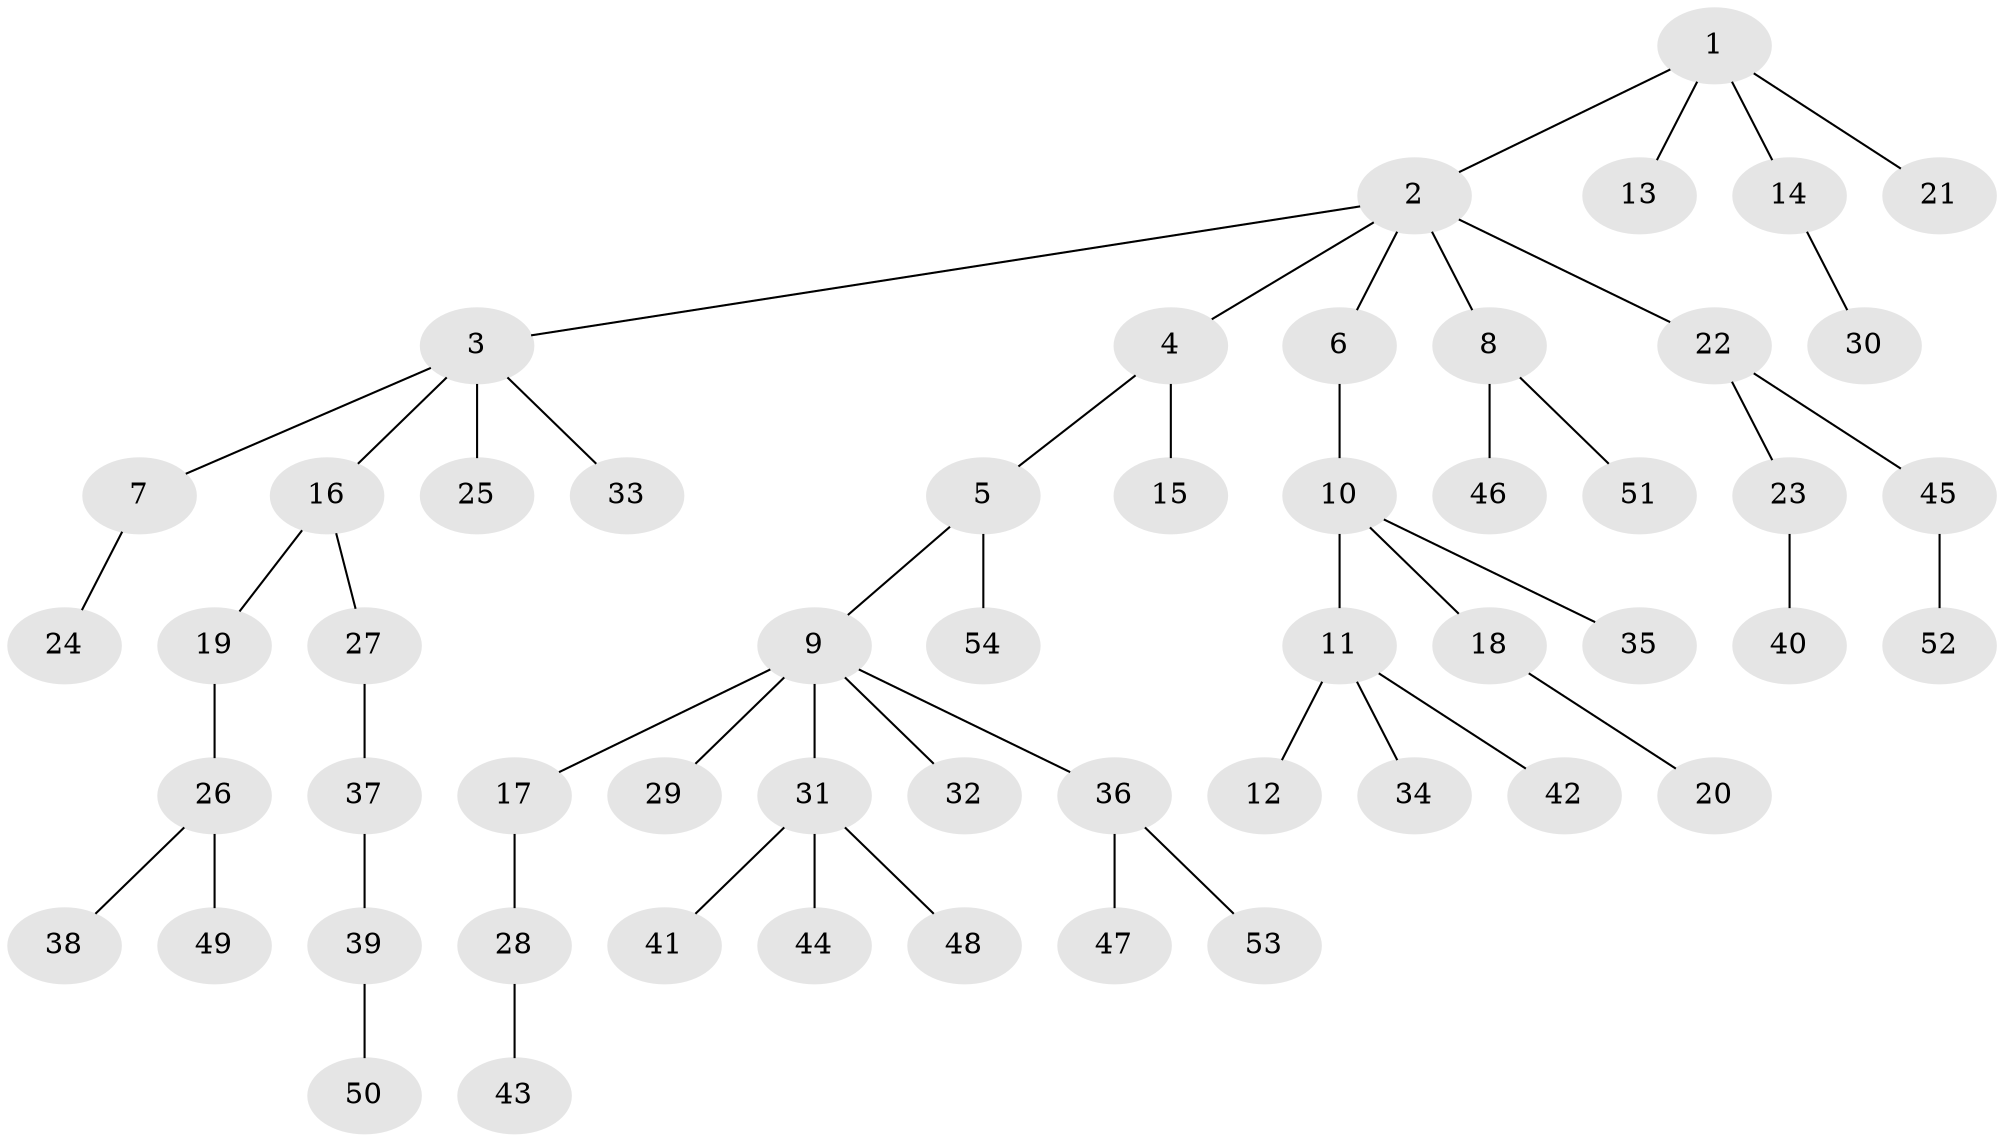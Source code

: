 // Generated by graph-tools (version 1.1) at 2025/15/03/09/25 04:15:31]
// undirected, 54 vertices, 53 edges
graph export_dot {
graph [start="1"]
  node [color=gray90,style=filled];
  1;
  2;
  3;
  4;
  5;
  6;
  7;
  8;
  9;
  10;
  11;
  12;
  13;
  14;
  15;
  16;
  17;
  18;
  19;
  20;
  21;
  22;
  23;
  24;
  25;
  26;
  27;
  28;
  29;
  30;
  31;
  32;
  33;
  34;
  35;
  36;
  37;
  38;
  39;
  40;
  41;
  42;
  43;
  44;
  45;
  46;
  47;
  48;
  49;
  50;
  51;
  52;
  53;
  54;
  1 -- 2;
  1 -- 13;
  1 -- 14;
  1 -- 21;
  2 -- 3;
  2 -- 4;
  2 -- 6;
  2 -- 8;
  2 -- 22;
  3 -- 7;
  3 -- 16;
  3 -- 25;
  3 -- 33;
  4 -- 5;
  4 -- 15;
  5 -- 9;
  5 -- 54;
  6 -- 10;
  7 -- 24;
  8 -- 46;
  8 -- 51;
  9 -- 17;
  9 -- 29;
  9 -- 31;
  9 -- 32;
  9 -- 36;
  10 -- 11;
  10 -- 18;
  10 -- 35;
  11 -- 12;
  11 -- 34;
  11 -- 42;
  14 -- 30;
  16 -- 19;
  16 -- 27;
  17 -- 28;
  18 -- 20;
  19 -- 26;
  22 -- 23;
  22 -- 45;
  23 -- 40;
  26 -- 38;
  26 -- 49;
  27 -- 37;
  28 -- 43;
  31 -- 41;
  31 -- 44;
  31 -- 48;
  36 -- 47;
  36 -- 53;
  37 -- 39;
  39 -- 50;
  45 -- 52;
}
